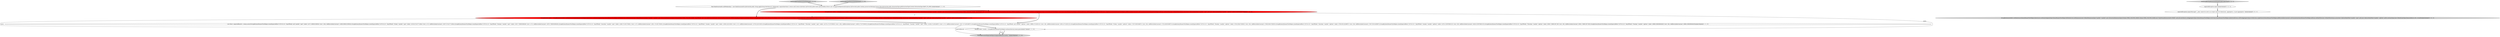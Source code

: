 digraph {
5 [style = filled, label = "testGroupByTimeExtractionWithNulls['1', '0', '0']", fillcolor = lightgray, shape = diamond image = "AAA0AAABBB1BBB"];
8 [style = filled, label = "expectedException.expect()@@@3@@@['0', '0', '1']", fillcolor = white, shape = ellipse image = "AAA0AAABBB3BBB"];
9 [style = filled, label = "GroupByQuery.builder().setDataSource(QueryRunnerTestHelper.dataSource).setQuerySegmentSpec(QueryRunnerTestHelper.fullOnInterval).setDimensions(new DefaultDimensionSpec(\"market\",\"market\"),new ExtractionDimensionSpec(Column.TIME_COLUMN_NAME,Column.TIME_COLUMN_NAME,new TimeFormatExtractionFn(\"EEEE\",null,null,null,false))).setAggregatorSpecs(QueryRunnerTestHelper.rowsCount,QueryRunnerTestHelper.indexDoubleSum).setPostAggregatorSpecs(Collections.singletonList(QueryRunnerTestHelper.addRowsIndexConstant)).setGranularity(QueryRunnerTestHelper.allGran).setDimFilter(new OrDimFilter(Arrays.asList(new SelectorDimFilter(\"market\",\"spot\",null),new SelectorDimFilter(\"market\",\"upfront\",null)))).setLimitSpec(new DefaultLimitSpec(ImmutableList.of(),1)).build()@@@5@@@['0', '0', '1']", fillcolor = lightgray, shape = ellipse image = "AAA0AAABBB3BBB"];
10 [style = filled, label = "testGroupByTimeExtractionNamedUnderUnderTime['0', '0', '1']", fillcolor = lightgray, shape = diamond image = "AAA0AAABBB3BBB"];
4 [style = filled, label = "GroupByQuery query = GroupByQuery.builder().setDataSource(QueryRunnerTestHelper.dataSource).setQuerySegmentSpec(QueryRunnerTestHelper.fullOnInterval).setDimensions(new DefaultDimensionSpec(\"market\",\"market\"),new ExtractionDimensionSpec(Column.TIME_COLUMN_NAME,\"dayOfWeek\",new CascadeExtractionFn(new ExtractionFn((((edu.fdu.CPPDG.tinypdg.pe.ExpressionInfo@a55f53))).setAggregatorSpecs(QueryRunnerTestHelper.rowsCount,QueryRunnerTestHelper.indexDoubleSum).setPostAggregatorSpecs(Collections.singletonList(QueryRunnerTestHelper.addRowsIndexConstant)).setGranularity(QueryRunnerTestHelper.allGran).setDimFilter(new OrDimFilter(Arrays.asList(new SelectorDimFilter(\"market\",\"spot\",null),new SelectorDimFilter(\"market\",\"upfront\",null)))).build()@@@23@@@['1', '0', '0']", fillcolor = red, shape = ellipse image = "AAA1AAABBB1BBB"];
3 [style = filled, label = "List<Row> expectedResults = Arrays.asList(GroupByQueryRunnerTestHelper.createExpectedRow(\"1970-01-01\",\"dayOfWeek\",null,\"market\",\"spot\",\"index\",14271.368591308594,\"rows\",126L,\"addRowsIndexConstant\",14398.368591308594),GroupByQueryRunnerTestHelper.createExpectedRow(\"1970-01-01\",\"dayOfWeek\",\"Friday\",\"market\",\"spot\",\"index\",13219.574157714844,\"rows\",117L,\"addRowsIndexConstant\",13337.574157714844),GroupByQueryRunnerTestHelper.createExpectedRow(\"1970-01-01\",\"dayOfWeek\",\"Monday\",\"market\",\"spot\",\"index\",13557.738830566406,\"rows\",117L,\"addRowsIndexConstant\",13675.738830566406),GroupByQueryRunnerTestHelper.createExpectedRow(\"1970-01-01\",\"dayOfWeek\",\"Saturday\",\"market\",\"spot\",\"index\",13493.751281738281,\"rows\",117L,\"addRowsIndexConstant\",13611.751281738281),GroupByQueryRunnerTestHelper.createExpectedRow(\"1970-01-01\",\"dayOfWeek\",\"Sunday\",\"market\",\"spot\",\"index\",13585.541015625,\"rows\",117L,\"addRowsIndexConstant\",13703.541015625),GroupByQueryRunnerTestHelper.createExpectedRow(\"1970-01-01\",\"dayOfWeek\",\"Thursday\",\"market\",\"spot\",\"index\",14279.127197265625,\"rows\",126L,\"addRowsIndexConstant\",14406.127197265625),GroupByQueryRunnerTestHelper.createExpectedRow(\"1970-01-01\",\"dayOfWeek\",\"Tuesday\",\"market\",\"spot\",\"index\",13199.471435546875,\"rows\",117L,\"addRowsIndexConstant\",13317.471435546875),GroupByQueryRunnerTestHelper.createExpectedRow(\"1970-01-01\",\"dayOfWeek\",null,\"market\",\"upfront\",\"index\",28985.5751953125,\"rows\",28L,\"addRowsIndexConstant\",29014.5751953125),GroupByQueryRunnerTestHelper.createExpectedRow(\"1970-01-01\",\"dayOfWeek\",\"Friday\",\"market\",\"upfront\",\"index\",27297.8623046875,\"rows\",26L,\"addRowsIndexConstant\",27324.8623046875),GroupByQueryRunnerTestHelper.createExpectedRow(\"1970-01-01\",\"dayOfWeek\",\"Monday\",\"market\",\"upfront\",\"index\",27619.58447265625,\"rows\",26L,\"addRowsIndexConstant\",27646.58447265625),GroupByQueryRunnerTestHelper.createExpectedRow(\"1970-01-01\",\"dayOfWeek\",\"Saturday\",\"market\",\"upfront\",\"index\",27820.83154296875,\"rows\",26L,\"addRowsIndexConstant\",27847.83154296875),GroupByQueryRunnerTestHelper.createExpectedRow(\"1970-01-01\",\"dayOfWeek\",\"Sunday\",\"market\",\"upfront\",\"index\",24791.223876953125,\"rows\",26L,\"addRowsIndexConstant\",24818.223876953125),GroupByQueryRunnerTestHelper.createExpectedRow(\"1970-01-01\",\"dayOfWeek\",\"Thursday\",\"market\",\"upfront\",\"index\",28562.748901367188,\"rows\",28L,\"addRowsIndexConstant\",28591.748901367188),GroupByQueryRunnerTestHelper.createExpectedRow(\"1970-01-01\",\"dayOfWeek\",\"Tuesday\",\"market\",\"upfront\",\"index\",26968.280639648438,\"rows\",26L,\"addRowsIndexConstant\",26995.280639648438))@@@26@@@['1', '1', '0']", fillcolor = white, shape = ellipse image = "AAA0AAABBB1BBB"];
7 [style = filled, label = "GroupByQuery query = GroupByQuery.builder().setDataSource(QueryRunnerTestHelper.dataSource).setQuerySegmentSpec(QueryRunnerTestHelper.fullOnInterval).setDimensions(new DefaultDimensionSpec(\"market\",\"market\"),new ExtractionDimensionSpec(ColumnHolder.TIME_COLUMN_NAME,\"dayOfWeek\",new CascadeExtractionFn(new ExtractionFn((((edu.fdu.CPPDG.tinypdg.pe.ExpressionInfo@a560aa))).setAggregatorSpecs(QueryRunnerTestHelper.rowsCount,QueryRunnerTestHelper.indexDoubleSum).setPostAggregatorSpecs(Collections.singletonList(QueryRunnerTestHelper.addRowsIndexConstant)).setGranularity(QueryRunnerTestHelper.allGran).setDimFilter(new OrDimFilter(Arrays.asList(new SelectorDimFilter(\"market\",\"spot\",null),new SelectorDimFilter(\"market\",\"upfront\",null)))).build()@@@23@@@['0', '1', '0']", fillcolor = red, shape = ellipse image = "AAA1AAABBB2BBB"];
2 [style = filled, label = "final DimExtractionFn nullWednesdays = new DimExtractionFn(){@Override public String apply(String dimValue){if (\"Wednesday\".equals(dimValue)) {return null}{return dimValue}}@Override public byte(( getCacheKey(){throw new UnsupportedOperationException()}@Override public boolean preservesOrdering(){return false}@Override public ExtractionType getExtractionType(){return ExtractionType.MANY_TO_ONE}}@@@3@@@['1', '1', '0']", fillcolor = white, shape = ellipse image = "AAA0AAABBB1BBB"];
11 [style = filled, label = "expectedException.expectMessage(\"'__time' cannot be used as an output name for dimensions, aggregators, or post-aggregators.\")@@@4@@@['0', '0', '1']", fillcolor = white, shape = ellipse image = "AAA0AAABBB3BBB"];
1 [style = filled, label = "TestHelper.assertExpectedObjects(expectedResults,results,\"\")@@@28@@@['1', '1', '0']", fillcolor = lightgray, shape = ellipse image = "AAA0AAABBB1BBB"];
0 [style = filled, label = "Iterable<Row> results = GroupByQueryRunnerTestHelper.runQuery(factory,runner,query)@@@27@@@['1', '1', '0']", fillcolor = white, shape = ellipse image = "AAA0AAABBB1BBB"];
6 [style = filled, label = "testGroupByTimeExtractionWithNulls['0', '1', '0']", fillcolor = lightgray, shape = diamond image = "AAA0AAABBB2BBB"];
4->3 [style = bold, label=""];
5->2 [style = bold, label=""];
4->0 [style = solid, label="query"];
2->7 [style = bold, label=""];
10->8 [style = bold, label=""];
11->9 [style = bold, label=""];
8->11 [style = bold, label=""];
2->4 [style = bold, label=""];
3->1 [style = solid, label="expectedResults"];
0->1 [style = bold, label=""];
7->0 [style = solid, label="query"];
4->7 [style = dashed, label="0"];
7->3 [style = bold, label=""];
3->0 [style = bold, label=""];
0->1 [style = solid, label="results"];
6->2 [style = bold, label=""];
}
